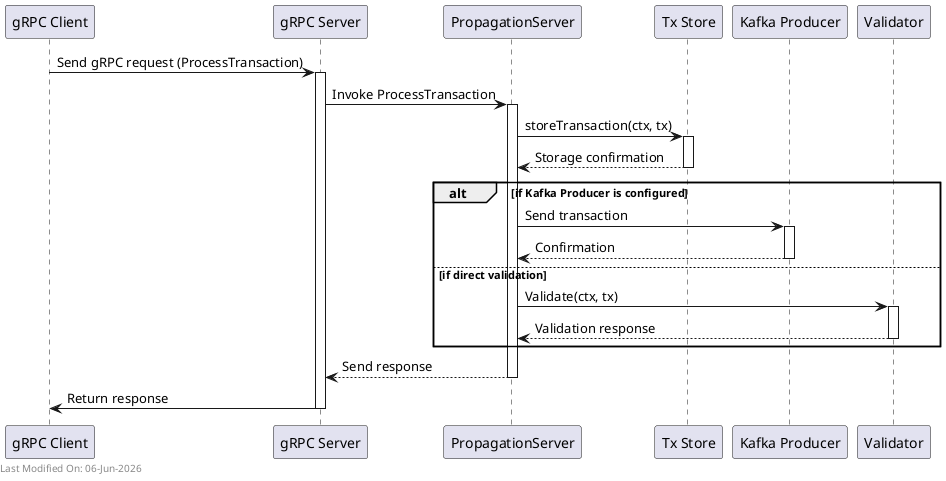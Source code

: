 @startuml

participant "gRPC Client" as Client
participant "gRPC Server" as Server
participant "PropagationServer" as PropagationServer
participant "Tx Store" as TxStore
participant "Kafka Producer" as KafkaProducer
participant "Validator" as Validator

Client -> Server: Send gRPC request (ProcessTransaction)
activate Server

Server -> PropagationServer: Invoke ProcessTransaction
activate PropagationServer

PropagationServer -> TxStore: storeTransaction(ctx, tx)
activate TxStore
TxStore --> PropagationServer: Storage confirmation
deactivate TxStore

alt if Kafka Producer is configured
    PropagationServer -> KafkaProducer: Send transaction
    activate KafkaProducer
    KafkaProducer --> PropagationServer: Confirmation
    deactivate KafkaProducer
else if direct validation
    PropagationServer -> Validator: Validate(ctx, tx)
    activate Validator
    Validator --> PropagationServer: Validation response
    deactivate Validator
end

PropagationServer --> Server: Send response
deactivate PropagationServer
Server -> Client: Return response
deactivate Server

left footer Last Modified On: %date("dd-MMM-yyyy")

@enduml
